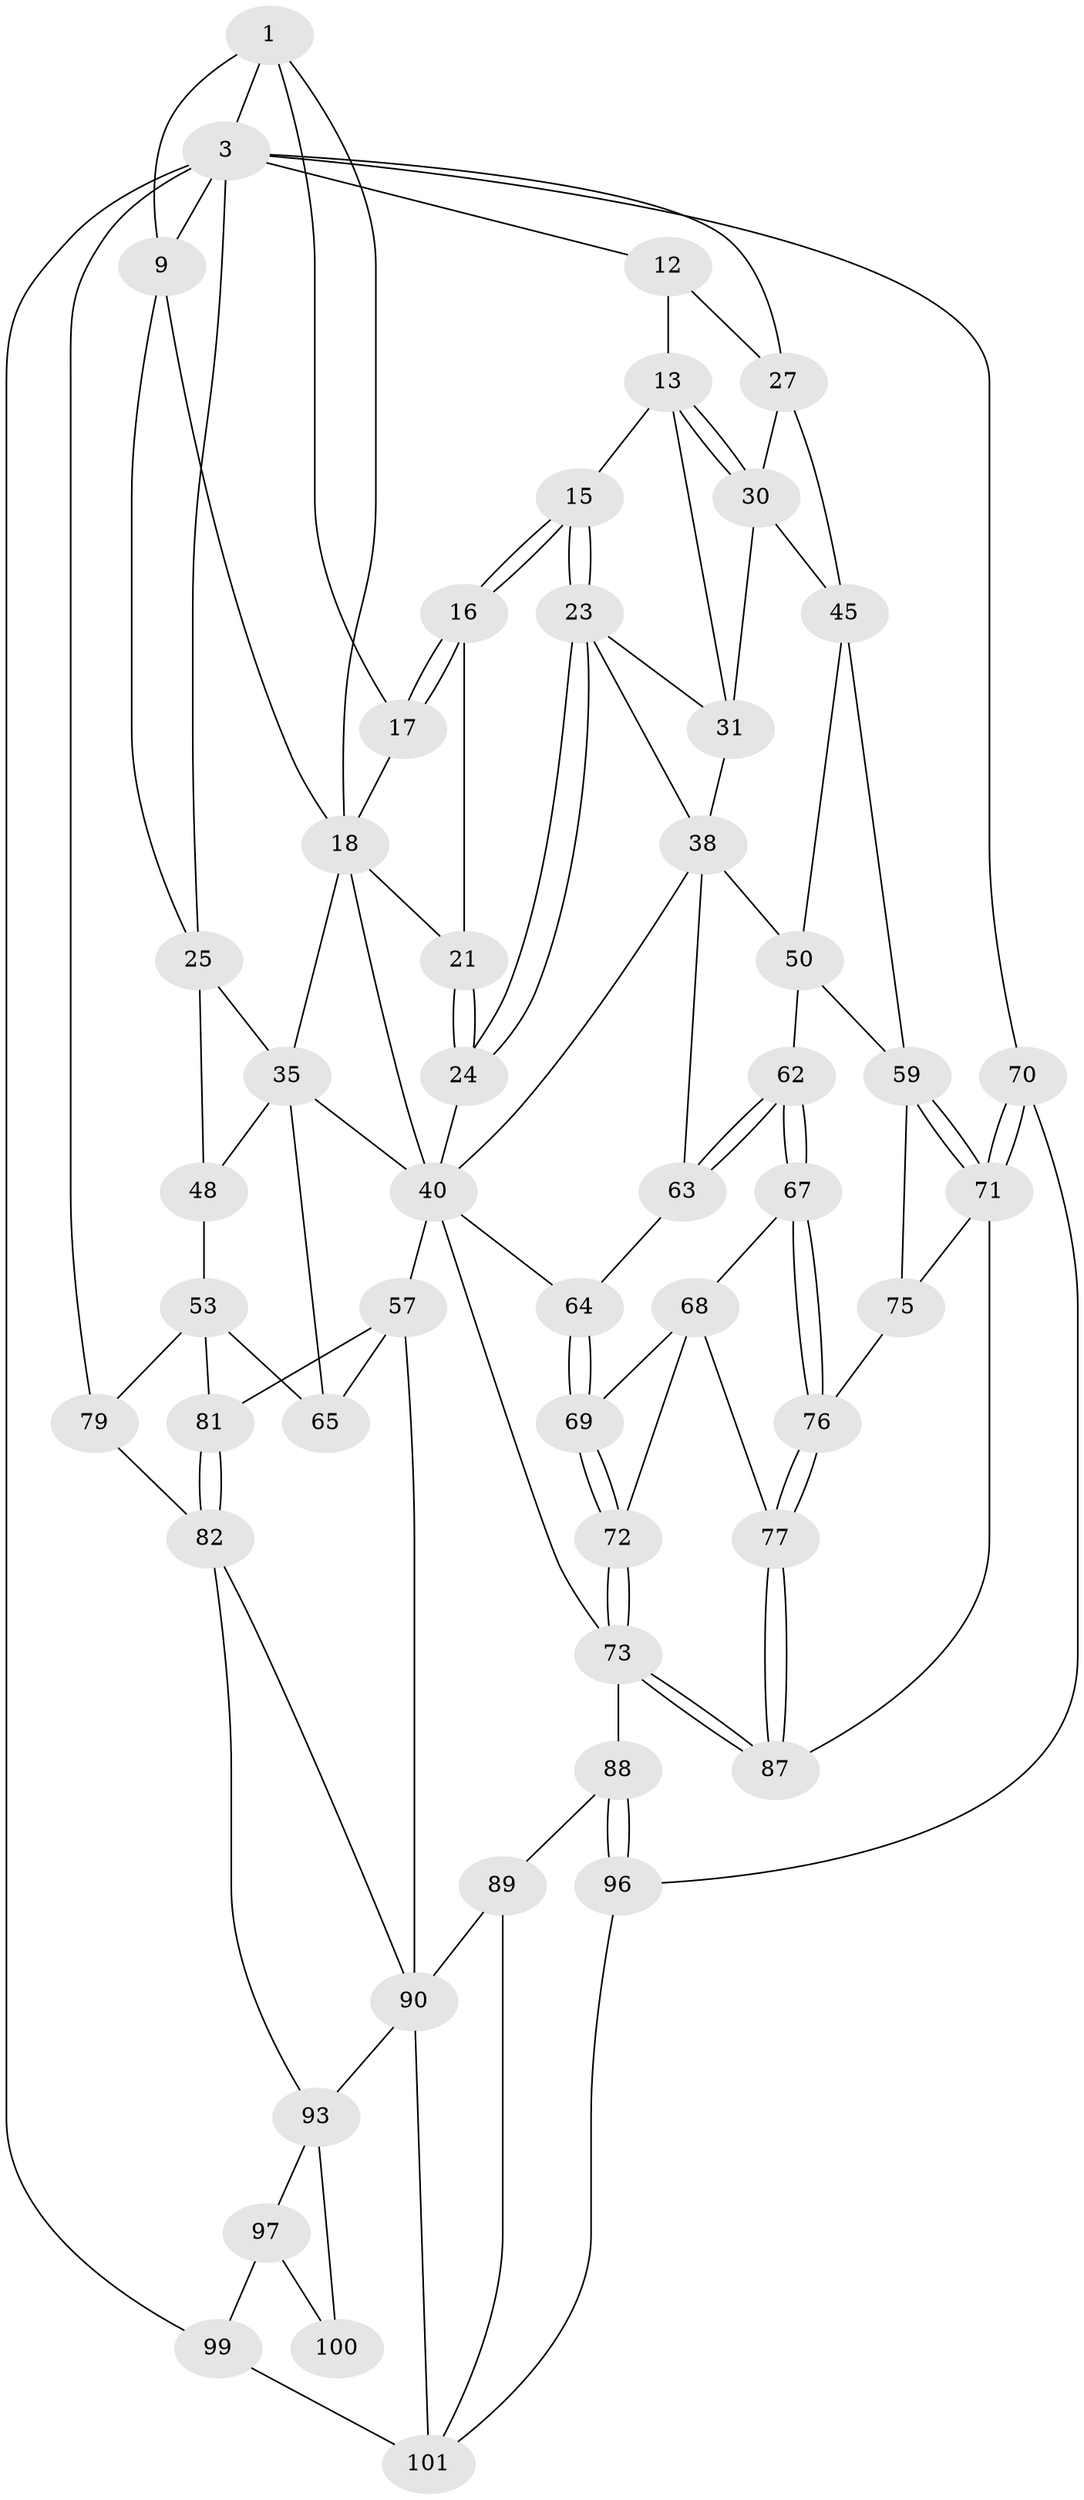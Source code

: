 // original degree distribution, {3: 0.019230769230769232, 5: 0.5, 4: 0.25, 6: 0.23076923076923078}
// Generated by graph-tools (version 1.1) at 2025/16/03/09/25 04:16:49]
// undirected, 52 vertices, 115 edges
graph export_dot {
graph [start="1"]
  node [color=gray90,style=filled];
  1 [pos="+0.40873655682484583+0",super="+2+7"];
  3 [pos="+0.8076843673408426+0",super="+4"];
  9 [pos="+0.32661479765656504+0.13882378493738454",super="+10"];
  12 [pos="+0.7967703578746694+0.0875930036826076"];
  13 [pos="+0.7861347018232325+0.09964963402385274",super="+14"];
  15 [pos="+0.7070110211184208+0.14336704963677277"];
  16 [pos="+0.5862071602680379+0.1290335059870017"];
  17 [pos="+0.5736301902772649+0.09932664322867277"];
  18 [pos="+0.47635890353337346+0.1174680559483902",super="+19"];
  21 [pos="+0.5854538907397425+0.1326314920105787"];
  23 [pos="+0.6459071362587808+0.23083540154372117",super="+32"];
  24 [pos="+0.6095712548395462+0.23550978051670052"];
  25 [pos="+0.10509304065903716+0.1843846204525783",super="+37+26"];
  27 [pos="+1+0.19657742443818713",super="+28"];
  30 [pos="+0.8174451310238641+0.2926742375820682",super="+33"];
  31 [pos="+0.7460024105516528+0.2544621566885569",super="+34"];
  35 [pos="+0.37900789853152084+0.328690784048097",super="+36"];
  38 [pos="+0.6885550671516066+0.3824308496295642",super="+44+39"];
  40 [pos="+0.5980356095497925+0.3710003568329832",super="+55+41"];
  45 [pos="+1+0.32312864638365885",super="+46+47"];
  48 [pos="+0.09435805057537394+0.3349149361971977",super="+52+49"];
  50 [pos="+0.8506541888948824+0.42270354531449494",super="+61"];
  53 [pos="+0+0.514864762934625",super="+54+66"];
  57 [pos="+0.3913064824260281+0.566475359338109",super="+84+58"];
  59 [pos="+1+0.5130231544045715",super="+60"];
  62 [pos="+0.797729808647748+0.5375950314455529"];
  63 [pos="+0.6863144362085812+0.420616151996612"];
  64 [pos="+0.6124055443048981+0.5560714046298708"];
  65 [pos="+0.16413975863647398+0.49944004291990424"];
  67 [pos="+0.7923046482729595+0.5487470720034718"];
  68 [pos="+0.7145362963672947+0.5858899614894226",super="+78"];
  69 [pos="+0.6507264991322519+0.589793948327151"];
  70 [pos="+1+1",super="+95"];
  71 [pos="+1+0.7936393825088448",super="+85"];
  72 [pos="+0.6413644620444787+0.6316272822665642"];
  73 [pos="+0.575677057985518+0.7557976135742276",super="+74"];
  75 [pos="+0.8914203753739216+0.6796777579041436"];
  76 [pos="+0.8174055856876251+0.6527487096680539"];
  77 [pos="+0.7422993792752635+0.7601123710098399"];
  79 [pos="+0+0.8329778055965116"];
  81 [pos="+0.12662043464503278+0.6860579448894693"];
  82 [pos="+0.11804161440624665+0.7153004003238885",super="+83"];
  87 [pos="+0.7237366439501427+0.8313144642696941"];
  88 [pos="+0.47430964066445613+0.8162125404005844"];
  89 [pos="+0.40095235139215185+0.8572044349300183"];
  90 [pos="+0.32489342659831605+0.8073238684115093",super="+91+92"];
  93 [pos="+0.1672828198505394+0.8458956110375566",super="+94"];
  96 [pos="+0.6953349574776724+1"];
  97 [pos="+0.052403665623287334+0.9074834083795504",super="+98"];
  99 [pos="+0+1",super="+102"];
  100 [pos="+0.10068904001122958+0.9084976754964362"];
  101 [pos="+0.18332063066876958+0.8821561811726899",super="+103"];
  1 -- 3;
  1 -- 18;
  1 -- 9;
  1 -- 17;
  3 -- 12;
  3 -- 99;
  3 -- 70 [weight=2];
  3 -- 27;
  3 -- 79;
  3 -- 9;
  3 -- 25;
  9 -- 25;
  9 -- 18;
  12 -- 13;
  12 -- 27;
  13 -- 30;
  13 -- 30;
  13 -- 15;
  13 -- 31;
  15 -- 16;
  15 -- 16;
  15 -- 23;
  15 -- 23;
  16 -- 17;
  16 -- 17;
  16 -- 21;
  17 -- 18;
  18 -- 35;
  18 -- 21;
  18 -- 40;
  21 -- 24;
  21 -- 24;
  23 -- 24;
  23 -- 24;
  23 -- 31;
  23 -- 38;
  24 -- 40;
  25 -- 48 [weight=2];
  25 -- 35;
  27 -- 45 [weight=2];
  27 -- 30;
  30 -- 31;
  30 -- 45;
  31 -- 38;
  35 -- 48;
  35 -- 65;
  35 -- 40;
  38 -- 50;
  38 -- 40;
  38 -- 63;
  40 -- 57 [weight=2];
  40 -- 64;
  40 -- 73;
  45 -- 59;
  45 -- 50;
  48 -- 53 [weight=2];
  50 -- 62;
  50 -- 59;
  53 -- 79;
  53 -- 81;
  53 -- 65;
  57 -- 81;
  57 -- 90;
  57 -- 65;
  59 -- 71;
  59 -- 71;
  59 -- 75;
  62 -- 63;
  62 -- 63;
  62 -- 67;
  62 -- 67;
  63 -- 64;
  64 -- 69;
  64 -- 69;
  67 -- 68;
  67 -- 76;
  67 -- 76;
  68 -- 69;
  68 -- 72;
  68 -- 77;
  69 -- 72;
  69 -- 72;
  70 -- 71 [weight=2];
  70 -- 71;
  70 -- 96;
  71 -- 75;
  71 -- 87;
  72 -- 73;
  72 -- 73;
  73 -- 87;
  73 -- 87;
  73 -- 88;
  75 -- 76;
  76 -- 77;
  76 -- 77;
  77 -- 87;
  77 -- 87;
  79 -- 82;
  81 -- 82;
  81 -- 82;
  82 -- 90;
  82 -- 93;
  88 -- 89;
  88 -- 96;
  88 -- 96;
  89 -- 90;
  89 -- 101;
  90 -- 93;
  90 -- 101;
  93 -- 100;
  93 -- 97;
  96 -- 101;
  97 -- 100 [weight=2];
  97 -- 99;
  99 -- 101 [weight=2];
}
